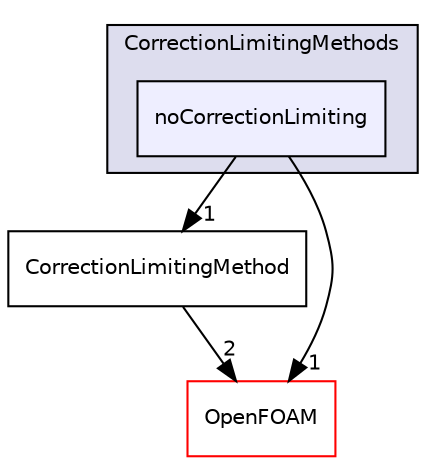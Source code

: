digraph "src/lagrangian/intermediate/submodels/MPPIC/CorrectionLimitingMethods/noCorrectionLimiting" {
  bgcolor=transparent;
  compound=true
  node [ fontsize="10", fontname="Helvetica"];
  edge [ labelfontsize="10", labelfontname="Helvetica"];
  subgraph clusterdir_88e5de7170fc9fcf22ab7f5d071065a8 {
    graph [ bgcolor="#ddddee", pencolor="black", label="CorrectionLimitingMethods" fontname="Helvetica", fontsize="10", URL="dir_88e5de7170fc9fcf22ab7f5d071065a8.html"]
  dir_91941c07a510d130a274180709534e8f [shape=box, label="noCorrectionLimiting", style="filled", fillcolor="#eeeeff", pencolor="black", URL="dir_91941c07a510d130a274180709534e8f.html"];
  }
  dir_b160010eaed3990ef8c4d4d5f1758bb9 [shape=box label="CorrectionLimitingMethod" URL="dir_b160010eaed3990ef8c4d4d5f1758bb9.html"];
  dir_c5473ff19b20e6ec4dfe5c310b3778a8 [shape=box label="OpenFOAM" color="red" URL="dir_c5473ff19b20e6ec4dfe5c310b3778a8.html"];
  dir_91941c07a510d130a274180709534e8f->dir_b160010eaed3990ef8c4d4d5f1758bb9 [headlabel="1", labeldistance=1.5 headhref="dir_001630_001629.html"];
  dir_91941c07a510d130a274180709534e8f->dir_c5473ff19b20e6ec4dfe5c310b3778a8 [headlabel="1", labeldistance=1.5 headhref="dir_001630_001950.html"];
  dir_b160010eaed3990ef8c4d4d5f1758bb9->dir_c5473ff19b20e6ec4dfe5c310b3778a8 [headlabel="2", labeldistance=1.5 headhref="dir_001629_001950.html"];
}
